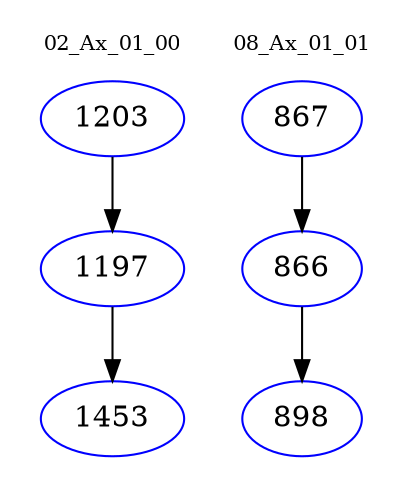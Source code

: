 digraph{
subgraph cluster_0 {
color = white
label = "02_Ax_01_00";
fontsize=10;
T0_1203 [label="1203", color="blue"]
T0_1203 -> T0_1197 [color="black"]
T0_1197 [label="1197", color="blue"]
T0_1197 -> T0_1453 [color="black"]
T0_1453 [label="1453", color="blue"]
}
subgraph cluster_1 {
color = white
label = "08_Ax_01_01";
fontsize=10;
T1_867 [label="867", color="blue"]
T1_867 -> T1_866 [color="black"]
T1_866 [label="866", color="blue"]
T1_866 -> T1_898 [color="black"]
T1_898 [label="898", color="blue"]
}
}
